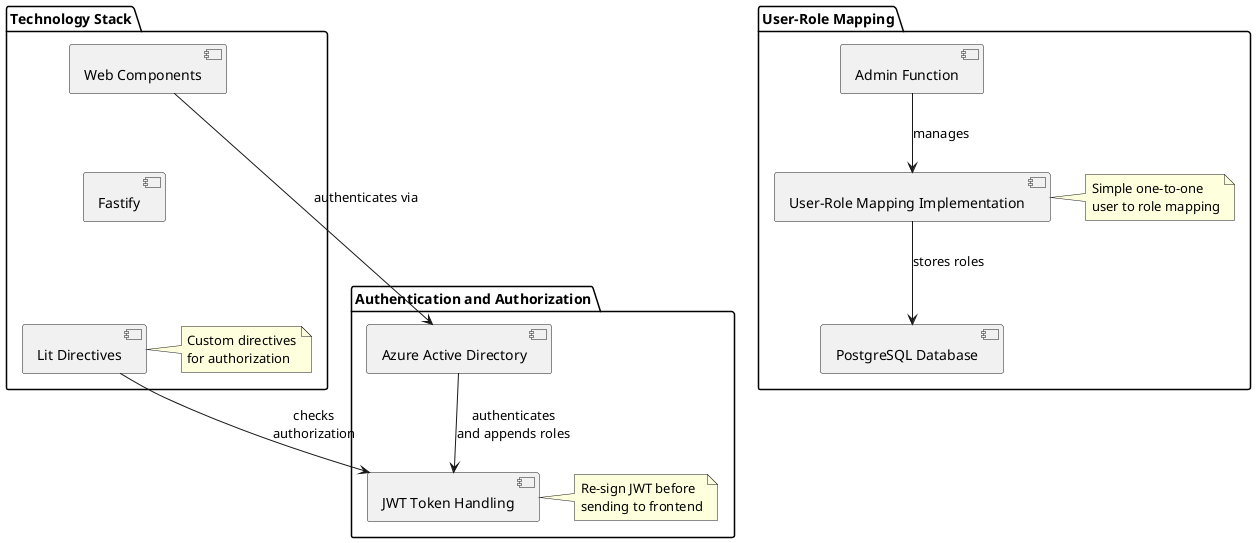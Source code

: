 @startuml
package "Technology Stack" {
    [Web Components] as WebComp
    [Fastify] as Fastify
    [Lit Directives] as Lit
    WebComp -[hidden]-> Fastify : uses
    Fastify -[hidden]-> Lit : uses
    note right of Lit : Custom directives\nfor authorization
}

package "Authentication and Authorization" {
    [Azure Active Directory] as AzureAD
    [JWT Token Handling] as JWT
    AzureAD --> JWT : authenticates\nand appends roles
    note right of JWT : Re-sign JWT before\nsending to frontend
}

package "User-Role Mapping" {
    [Admin Function] as AdminFunc
    [PostgreSQL Database] as Postgres
    [User-Role Mapping Implementation] as UserRoleMap
    AdminFunc --> UserRoleMap : manages
    UserRoleMap --> Postgres : stores roles
    note right of UserRoleMap : Simple one-to-one\nuser to role mapping
}

WebComp --> AzureAD : authenticates via
Lit --> JWT : checks\nauthorization
@enduml
